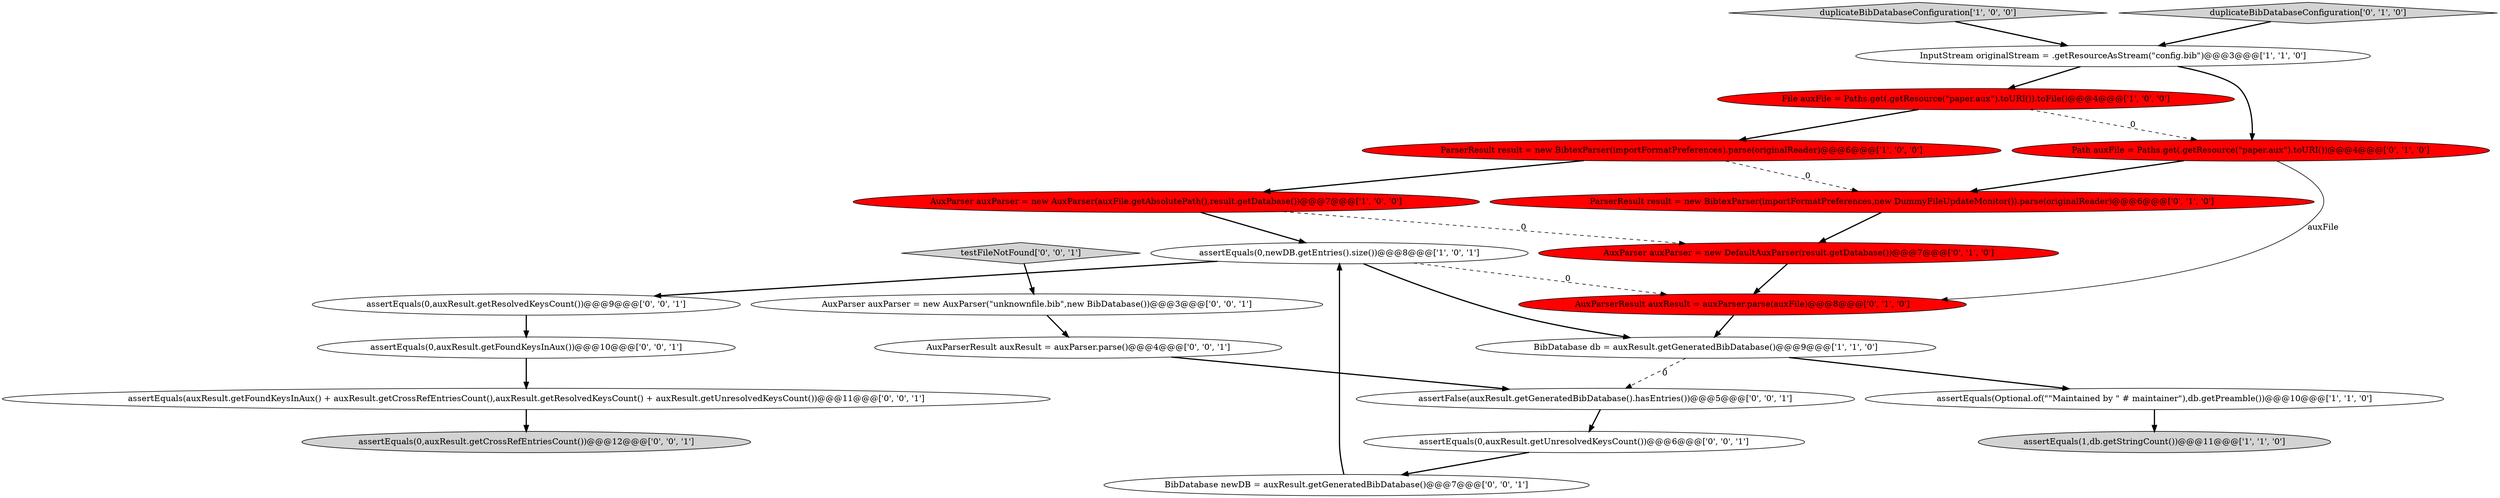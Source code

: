 digraph {
17 [style = filled, label = "assertEquals(0,auxResult.getCrossRefEntriesCount())@@@12@@@['0', '0', '1']", fillcolor = lightgray, shape = ellipse image = "AAA0AAABBB3BBB"];
16 [style = filled, label = "assertEquals(0,auxResult.getUnresolvedKeysCount())@@@6@@@['0', '0', '1']", fillcolor = white, shape = ellipse image = "AAA0AAABBB3BBB"];
10 [style = filled, label = "ParserResult result = new BibtexParser(importFormatPreferences,new DummyFileUpdateMonitor()).parse(originalReader)@@@6@@@['0', '1', '0']", fillcolor = red, shape = ellipse image = "AAA1AAABBB2BBB"];
4 [style = filled, label = "AuxParser auxParser = new AuxParser(auxFile.getAbsolutePath(),result.getDatabase())@@@7@@@['1', '0', '0']", fillcolor = red, shape = ellipse image = "AAA1AAABBB1BBB"];
2 [style = filled, label = "assertEquals(0,newDB.getEntries().size())@@@8@@@['1', '0', '1']", fillcolor = white, shape = ellipse image = "AAA0AAABBB1BBB"];
19 [style = filled, label = "BibDatabase newDB = auxResult.getGeneratedBibDatabase()@@@7@@@['0', '0', '1']", fillcolor = white, shape = ellipse image = "AAA0AAABBB3BBB"];
8 [style = filled, label = "duplicateBibDatabaseConfiguration['1', '0', '0']", fillcolor = lightgray, shape = diamond image = "AAA0AAABBB1BBB"];
15 [style = filled, label = "AuxParserResult auxResult = auxParser.parse()@@@4@@@['0', '0', '1']", fillcolor = white, shape = ellipse image = "AAA0AAABBB3BBB"];
12 [style = filled, label = "duplicateBibDatabaseConfiguration['0', '1', '0']", fillcolor = lightgray, shape = diamond image = "AAA0AAABBB2BBB"];
18 [style = filled, label = "AuxParser auxParser = new AuxParser(\"unknownfile.bib\",new BibDatabase())@@@3@@@['0', '0', '1']", fillcolor = white, shape = ellipse image = "AAA0AAABBB3BBB"];
23 [style = filled, label = "assertEquals(0,auxResult.getFoundKeysInAux())@@@10@@@['0', '0', '1']", fillcolor = white, shape = ellipse image = "AAA0AAABBB3BBB"];
3 [style = filled, label = "ParserResult result = new BibtexParser(importFormatPreferences).parse(originalReader)@@@6@@@['1', '0', '0']", fillcolor = red, shape = ellipse image = "AAA1AAABBB1BBB"];
9 [style = filled, label = "AuxParser auxParser = new DefaultAuxParser(result.getDatabase())@@@7@@@['0', '1', '0']", fillcolor = red, shape = ellipse image = "AAA1AAABBB2BBB"];
5 [style = filled, label = "assertEquals(1,db.getStringCount())@@@11@@@['1', '1', '0']", fillcolor = lightgray, shape = ellipse image = "AAA0AAABBB1BBB"];
13 [style = filled, label = "Path auxFile = Paths.get(.getResource(\"paper.aux\").toURI())@@@4@@@['0', '1', '0']", fillcolor = red, shape = ellipse image = "AAA1AAABBB2BBB"];
21 [style = filled, label = "assertFalse(auxResult.getGeneratedBibDatabase().hasEntries())@@@5@@@['0', '0', '1']", fillcolor = white, shape = ellipse image = "AAA0AAABBB3BBB"];
14 [style = filled, label = "testFileNotFound['0', '0', '1']", fillcolor = lightgray, shape = diamond image = "AAA0AAABBB3BBB"];
22 [style = filled, label = "assertEquals(auxResult.getFoundKeysInAux() + auxResult.getCrossRefEntriesCount(),auxResult.getResolvedKeysCount() + auxResult.getUnresolvedKeysCount())@@@11@@@['0', '0', '1']", fillcolor = white, shape = ellipse image = "AAA0AAABBB3BBB"];
1 [style = filled, label = "File auxFile = Paths.get(.getResource(\"paper.aux\").toURI()).toFile()@@@4@@@['1', '0', '0']", fillcolor = red, shape = ellipse image = "AAA1AAABBB1BBB"];
0 [style = filled, label = "BibDatabase db = auxResult.getGeneratedBibDatabase()@@@9@@@['1', '1', '0']", fillcolor = white, shape = ellipse image = "AAA0AAABBB1BBB"];
20 [style = filled, label = "assertEquals(0,auxResult.getResolvedKeysCount())@@@9@@@['0', '0', '1']", fillcolor = white, shape = ellipse image = "AAA0AAABBB3BBB"];
7 [style = filled, label = "assertEquals(Optional.of(\"\"Maintained by \" # maintainer\"),db.getPreamble())@@@10@@@['1', '1', '0']", fillcolor = white, shape = ellipse image = "AAA0AAABBB1BBB"];
11 [style = filled, label = "AuxParserResult auxResult = auxParser.parse(auxFile)@@@8@@@['0', '1', '0']", fillcolor = red, shape = ellipse image = "AAA1AAABBB2BBB"];
6 [style = filled, label = "InputStream originalStream = .getResourceAsStream(\"config.bib\")@@@3@@@['1', '1', '0']", fillcolor = white, shape = ellipse image = "AAA0AAABBB1BBB"];
13->10 [style = bold, label=""];
2->20 [style = bold, label=""];
9->11 [style = bold, label=""];
15->21 [style = bold, label=""];
18->15 [style = bold, label=""];
1->3 [style = bold, label=""];
8->6 [style = bold, label=""];
4->2 [style = bold, label=""];
19->2 [style = bold, label=""];
16->19 [style = bold, label=""];
12->6 [style = bold, label=""];
3->4 [style = bold, label=""];
0->7 [style = bold, label=""];
1->13 [style = dashed, label="0"];
6->1 [style = bold, label=""];
4->9 [style = dashed, label="0"];
7->5 [style = bold, label=""];
2->0 [style = bold, label=""];
11->0 [style = bold, label=""];
23->22 [style = bold, label=""];
20->23 [style = bold, label=""];
0->21 [style = dashed, label="0"];
6->13 [style = bold, label=""];
21->16 [style = bold, label=""];
22->17 [style = bold, label=""];
2->11 [style = dashed, label="0"];
13->11 [style = solid, label="auxFile"];
14->18 [style = bold, label=""];
10->9 [style = bold, label=""];
3->10 [style = dashed, label="0"];
}
